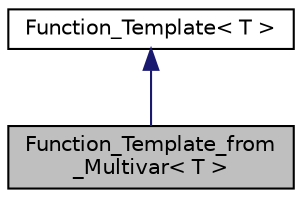 digraph "Function_Template_from_Multivar&lt; T &gt;"
{
  edge [fontname="Helvetica",fontsize="10",labelfontname="Helvetica",labelfontsize="10"];
  node [fontname="Helvetica",fontsize="10",shape=record];
  Node1 [label="Function_Template_from\l_Multivar\< T \>",height=0.2,width=0.4,color="black", fillcolor="grey75", style="filled", fontcolor="black"];
  Node2 -> Node1 [dir="back",color="midnightblue",fontsize="10",style="solid",fontname="Helvetica"];
  Node2 [label="Function_Template\< T \>",height=0.2,width=0.4,color="black", fillcolor="white", style="filled",URL="$classFunction__Template.html",tooltip="Template for function of a single real variable. "];
}
